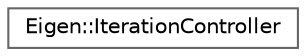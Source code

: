 digraph "类继承关系图"
{
 // LATEX_PDF_SIZE
  bgcolor="transparent";
  edge [fontname=Helvetica,fontsize=10,labelfontname=Helvetica,labelfontsize=10];
  node [fontname=Helvetica,fontsize=10,shape=box,height=0.2,width=0.4];
  rankdir="LR";
  Node0 [id="Node000000",label="Eigen::IterationController",height=0.2,width=0.4,color="grey40", fillcolor="white", style="filled",URL="$class_eigen_1_1_iteration_controller.html",tooltip="Controls the iterations of the iterative solvers"];
}

